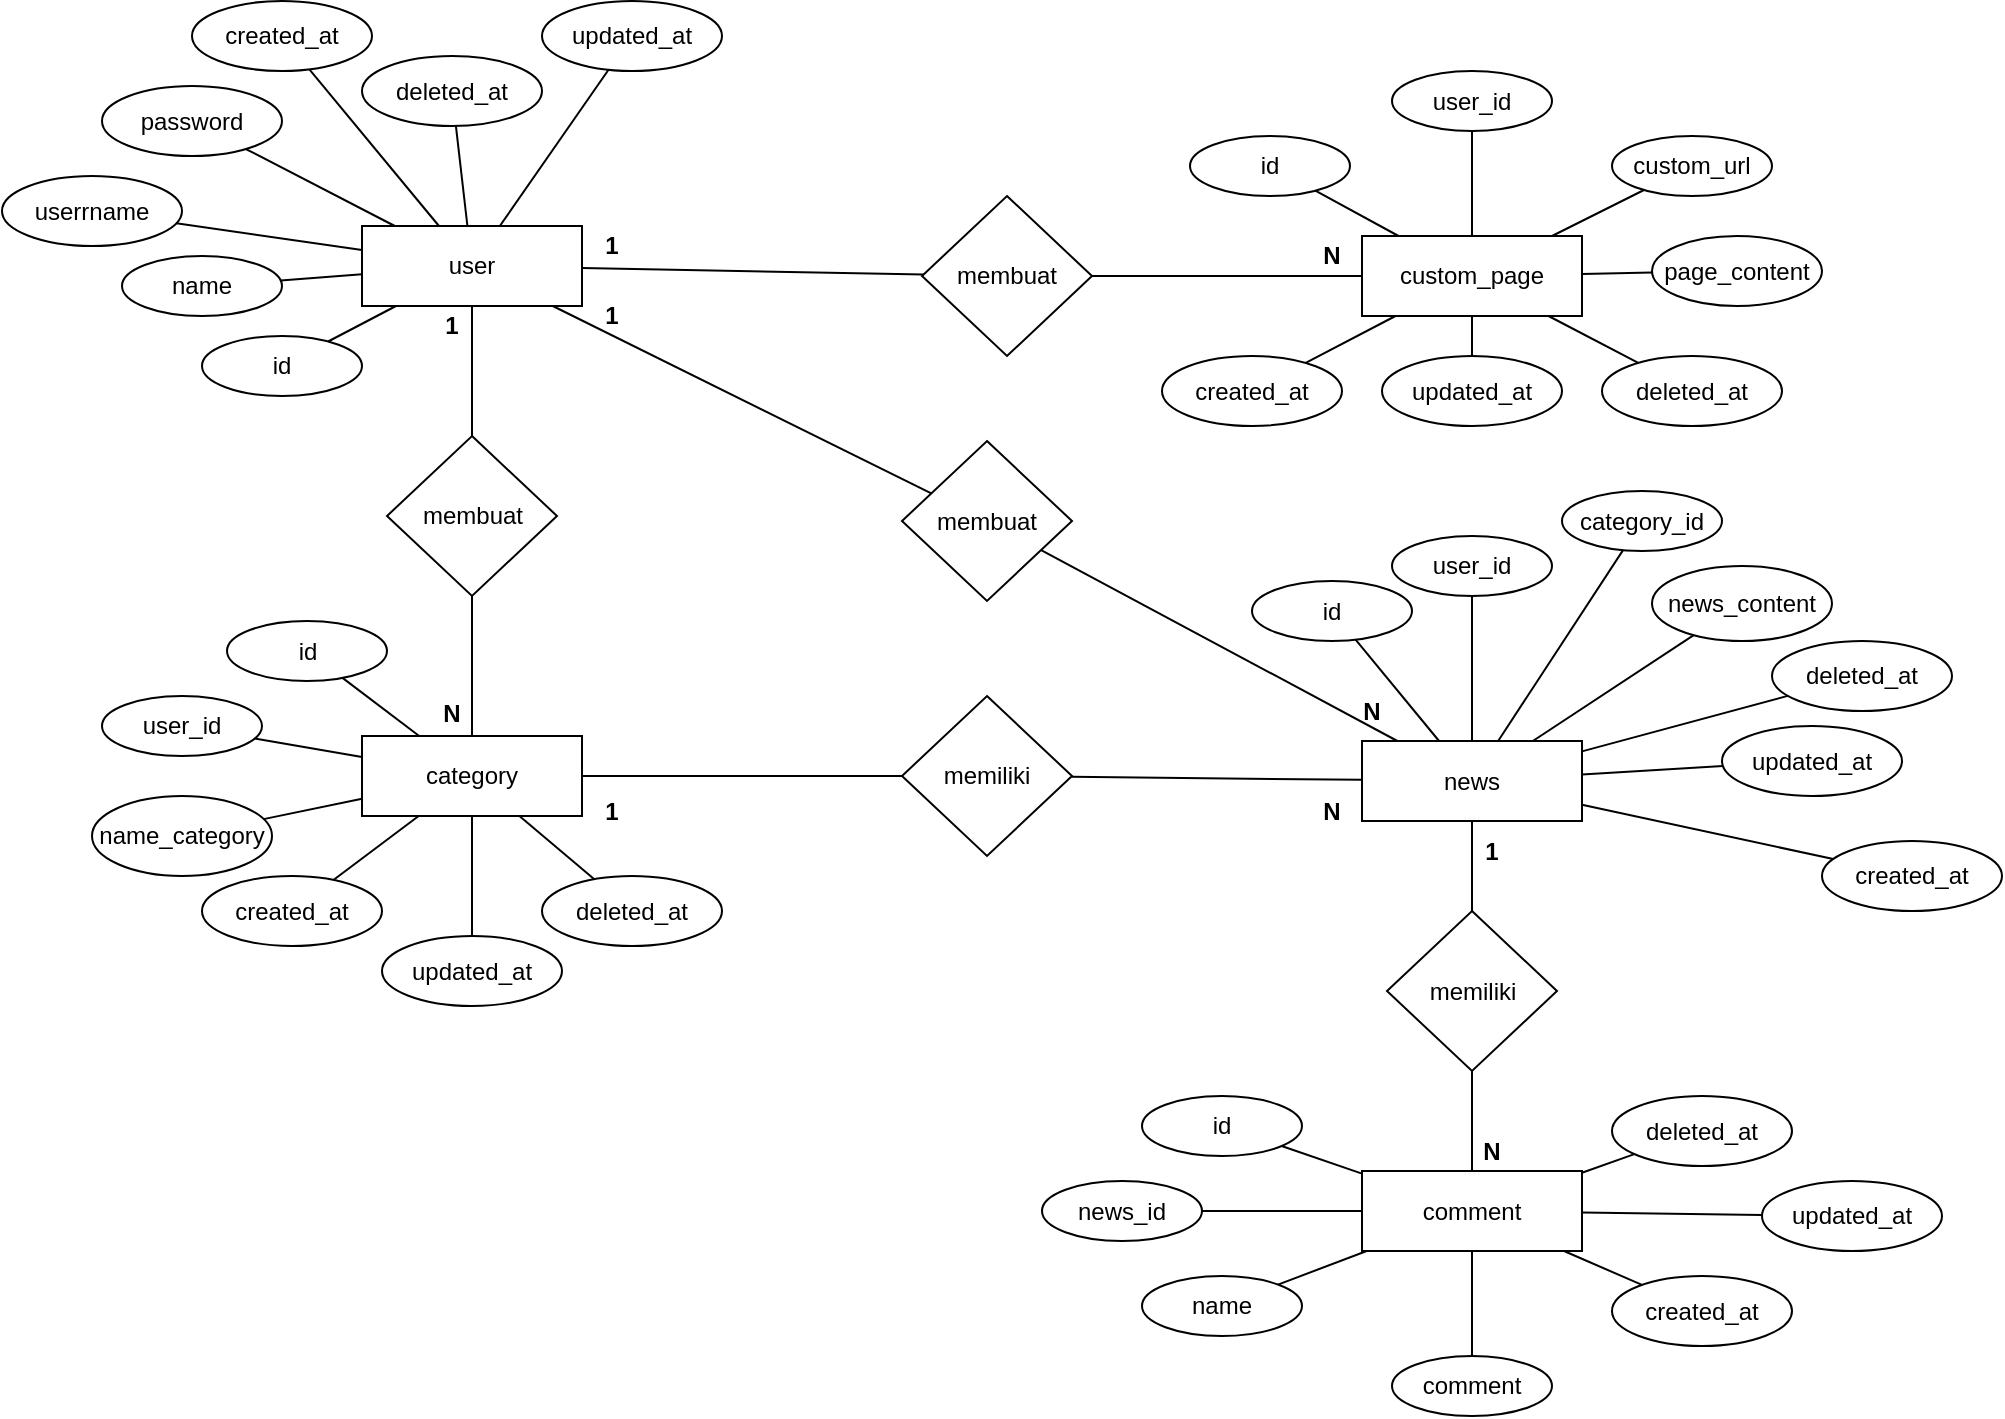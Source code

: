 <mxfile version="23.1.5" type="device">
  <diagram name="erd" id="qu68V_Zikp43uzYfEWQi">
    <mxGraphModel dx="2117" dy="530" grid="1" gridSize="10" guides="1" tooltips="1" connect="1" arrows="1" fold="1" page="1" pageScale="1" pageWidth="827" pageHeight="1169" math="0" shadow="0">
      <root>
        <mxCell id="0" />
        <mxCell id="1" parent="0" />
        <mxCell id="XoZBVnsjFnfJr2ByRYeR-1" value="user" style="rounded=0;whiteSpace=wrap;html=1;" parent="1" vertex="1">
          <mxGeometry x="80" y="175" width="110" height="40" as="geometry" />
        </mxCell>
        <mxCell id="XoZBVnsjFnfJr2ByRYeR-2" value="id" style="ellipse;whiteSpace=wrap;html=1;" parent="1" vertex="1">
          <mxGeometry y="230" width="80" height="30" as="geometry" />
        </mxCell>
        <mxCell id="XoZBVnsjFnfJr2ByRYeR-3" value="name" style="ellipse;whiteSpace=wrap;html=1;" parent="1" vertex="1">
          <mxGeometry x="-40" y="190" width="80" height="30" as="geometry" />
        </mxCell>
        <mxCell id="XoZBVnsjFnfJr2ByRYeR-4" value="userrname" style="ellipse;whiteSpace=wrap;html=1;" parent="1" vertex="1">
          <mxGeometry x="-100" y="150" width="90" height="35" as="geometry" />
        </mxCell>
        <mxCell id="XoZBVnsjFnfJr2ByRYeR-6" value="password" style="ellipse;whiteSpace=wrap;html=1;" parent="1" vertex="1">
          <mxGeometry x="-50" y="105" width="90" height="35" as="geometry" />
        </mxCell>
        <mxCell id="XoZBVnsjFnfJr2ByRYeR-7" value="created_at" style="ellipse;whiteSpace=wrap;html=1;" parent="1" vertex="1">
          <mxGeometry x="-5" y="62.5" width="90" height="35" as="geometry" />
        </mxCell>
        <mxCell id="XoZBVnsjFnfJr2ByRYeR-8" value="deleted_at" style="ellipse;whiteSpace=wrap;html=1;" parent="1" vertex="1">
          <mxGeometry x="80" y="90" width="90" height="35" as="geometry" />
        </mxCell>
        <mxCell id="XoZBVnsjFnfJr2ByRYeR-9" value="updated_at" style="ellipse;whiteSpace=wrap;html=1;" parent="1" vertex="1">
          <mxGeometry x="170" y="62.5" width="90" height="35" as="geometry" />
        </mxCell>
        <mxCell id="XoZBVnsjFnfJr2ByRYeR-10" value="" style="endArrow=none;html=1;rounded=0;" parent="1" source="XoZBVnsjFnfJr2ByRYeR-7" target="XoZBVnsjFnfJr2ByRYeR-1" edge="1">
          <mxGeometry width="50" height="50" relative="1" as="geometry">
            <mxPoint x="130" y="310" as="sourcePoint" />
            <mxPoint x="180" y="260" as="targetPoint" />
          </mxGeometry>
        </mxCell>
        <mxCell id="XoZBVnsjFnfJr2ByRYeR-11" value="" style="endArrow=none;html=1;rounded=0;" parent="1" source="XoZBVnsjFnfJr2ByRYeR-2" target="XoZBVnsjFnfJr2ByRYeR-1" edge="1">
          <mxGeometry width="50" height="50" relative="1" as="geometry">
            <mxPoint x="79" y="224" as="sourcePoint" />
            <mxPoint x="110" y="216" as="targetPoint" />
          </mxGeometry>
        </mxCell>
        <mxCell id="XoZBVnsjFnfJr2ByRYeR-12" value="" style="endArrow=none;html=1;rounded=0;" parent="1" source="XoZBVnsjFnfJr2ByRYeR-3" target="XoZBVnsjFnfJr2ByRYeR-1" edge="1">
          <mxGeometry width="50" height="50" relative="1" as="geometry">
            <mxPoint x="71" y="174" as="sourcePoint" />
            <mxPoint x="110" y="186" as="targetPoint" />
          </mxGeometry>
        </mxCell>
        <mxCell id="XoZBVnsjFnfJr2ByRYeR-13" value="" style="endArrow=none;html=1;rounded=0;" parent="1" source="XoZBVnsjFnfJr2ByRYeR-4" target="XoZBVnsjFnfJr2ByRYeR-1" edge="1">
          <mxGeometry width="50" height="50" relative="1" as="geometry">
            <mxPoint x="84" y="119" as="sourcePoint" />
            <mxPoint x="146" y="183" as="targetPoint" />
          </mxGeometry>
        </mxCell>
        <mxCell id="XoZBVnsjFnfJr2ByRYeR-14" value="" style="endArrow=none;html=1;rounded=0;" parent="1" source="XoZBVnsjFnfJr2ByRYeR-6" target="XoZBVnsjFnfJr2ByRYeR-1" edge="1">
          <mxGeometry width="50" height="50" relative="1" as="geometry">
            <mxPoint x="165" y="75" as="sourcePoint" />
            <mxPoint x="165" y="183" as="targetPoint" />
          </mxGeometry>
        </mxCell>
        <mxCell id="XoZBVnsjFnfJr2ByRYeR-15" value="" style="endArrow=none;html=1;rounded=0;" parent="1" source="XoZBVnsjFnfJr2ByRYeR-8" target="XoZBVnsjFnfJr2ByRYeR-1" edge="1">
          <mxGeometry width="50" height="50" relative="1" as="geometry">
            <mxPoint x="248" y="124" as="sourcePoint" />
            <mxPoint x="186" y="183" as="targetPoint" />
          </mxGeometry>
        </mxCell>
        <mxCell id="XoZBVnsjFnfJr2ByRYeR-16" value="" style="endArrow=none;html=1;rounded=0;" parent="1" source="XoZBVnsjFnfJr2ByRYeR-9" target="XoZBVnsjFnfJr2ByRYeR-1" edge="1">
          <mxGeometry width="50" height="50" relative="1" as="geometry">
            <mxPoint x="258" y="134" as="sourcePoint" />
            <mxPoint x="196" y="193" as="targetPoint" />
          </mxGeometry>
        </mxCell>
        <mxCell id="XoZBVnsjFnfJr2ByRYeR-18" value="membuat" style="rhombus;whiteSpace=wrap;html=1;" parent="1" vertex="1">
          <mxGeometry x="92.5" y="280" width="85" height="80" as="geometry" />
        </mxCell>
        <mxCell id="XoZBVnsjFnfJr2ByRYeR-19" value="category" style="rounded=0;whiteSpace=wrap;html=1;" parent="1" vertex="1">
          <mxGeometry x="80" y="430" width="110" height="40" as="geometry" />
        </mxCell>
        <mxCell id="XoZBVnsjFnfJr2ByRYeR-26" value="membuat" style="rhombus;whiteSpace=wrap;html=1;" parent="1" vertex="1">
          <mxGeometry x="360" y="160" width="85" height="80" as="geometry" />
        </mxCell>
        <mxCell id="XoZBVnsjFnfJr2ByRYeR-27" value="custom_page" style="rounded=0;whiteSpace=wrap;html=1;" parent="1" vertex="1">
          <mxGeometry x="580" y="180" width="110" height="40" as="geometry" />
        </mxCell>
        <mxCell id="XoZBVnsjFnfJr2ByRYeR-30" value="&lt;div&gt;news&lt;/div&gt;" style="rounded=0;whiteSpace=wrap;html=1;" parent="1" vertex="1">
          <mxGeometry x="580" y="432.5" width="110" height="40" as="geometry" />
        </mxCell>
        <mxCell id="XoZBVnsjFnfJr2ByRYeR-32" value="memiliki" style="rhombus;whiteSpace=wrap;html=1;" parent="1" vertex="1">
          <mxGeometry x="350" y="410" width="85" height="80" as="geometry" />
        </mxCell>
        <mxCell id="XoZBVnsjFnfJr2ByRYeR-35" value="membuat" style="rhombus;whiteSpace=wrap;html=1;" parent="1" vertex="1">
          <mxGeometry x="350" y="282.5" width="85" height="80" as="geometry" />
        </mxCell>
        <mxCell id="XoZBVnsjFnfJr2ByRYeR-37" value="" style="endArrow=none;html=1;rounded=0;" parent="1" source="XoZBVnsjFnfJr2ByRYeR-1" target="XoZBVnsjFnfJr2ByRYeR-26" edge="1">
          <mxGeometry width="50" height="50" relative="1" as="geometry">
            <mxPoint x="290" y="320" as="sourcePoint" />
            <mxPoint x="340" y="270" as="targetPoint" />
          </mxGeometry>
        </mxCell>
        <mxCell id="XoZBVnsjFnfJr2ByRYeR-38" value="" style="endArrow=none;html=1;rounded=0;" parent="1" source="XoZBVnsjFnfJr2ByRYeR-27" target="XoZBVnsjFnfJr2ByRYeR-26" edge="1">
          <mxGeometry width="50" height="50" relative="1" as="geometry">
            <mxPoint x="320" y="210" as="sourcePoint" />
            <mxPoint x="485" y="200" as="targetPoint" />
          </mxGeometry>
        </mxCell>
        <mxCell id="XoZBVnsjFnfJr2ByRYeR-39" value="" style="endArrow=none;html=1;rounded=0;" parent="1" source="XoZBVnsjFnfJr2ByRYeR-35" target="XoZBVnsjFnfJr2ByRYeR-1" edge="1">
          <mxGeometry width="50" height="50" relative="1" as="geometry">
            <mxPoint x="470" y="205" as="sourcePoint" />
            <mxPoint x="375" y="205" as="targetPoint" />
          </mxGeometry>
        </mxCell>
        <mxCell id="XoZBVnsjFnfJr2ByRYeR-40" value="" style="endArrow=none;html=1;rounded=0;" parent="1" source="XoZBVnsjFnfJr2ByRYeR-35" target="XoZBVnsjFnfJr2ByRYeR-30" edge="1">
          <mxGeometry width="50" height="50" relative="1" as="geometry">
            <mxPoint x="308" y="313" as="sourcePoint" />
            <mxPoint x="175" y="225" as="targetPoint" />
          </mxGeometry>
        </mxCell>
        <mxCell id="XoZBVnsjFnfJr2ByRYeR-41" value="" style="endArrow=none;html=1;rounded=0;" parent="1" source="XoZBVnsjFnfJr2ByRYeR-1" target="XoZBVnsjFnfJr2ByRYeR-18" edge="1">
          <mxGeometry width="50" height="50" relative="1" as="geometry">
            <mxPoint x="357" y="347" as="sourcePoint" />
            <mxPoint x="495" y="440" as="targetPoint" />
          </mxGeometry>
        </mxCell>
        <mxCell id="XoZBVnsjFnfJr2ByRYeR-42" value="" style="endArrow=none;html=1;rounded=0;" parent="1" source="XoZBVnsjFnfJr2ByRYeR-19" target="XoZBVnsjFnfJr2ByRYeR-18" edge="1">
          <mxGeometry width="50" height="50" relative="1" as="geometry">
            <mxPoint x="145" y="225" as="sourcePoint" />
            <mxPoint x="145" y="290" as="targetPoint" />
          </mxGeometry>
        </mxCell>
        <mxCell id="XoZBVnsjFnfJr2ByRYeR-43" value="" style="endArrow=none;html=1;rounded=0;" parent="1" source="XoZBVnsjFnfJr2ByRYeR-19" target="XoZBVnsjFnfJr2ByRYeR-32" edge="1">
          <mxGeometry width="50" height="50" relative="1" as="geometry">
            <mxPoint x="145" y="440" as="sourcePoint" />
            <mxPoint x="145" y="370" as="targetPoint" />
          </mxGeometry>
        </mxCell>
        <mxCell id="XoZBVnsjFnfJr2ByRYeR-44" value="" style="endArrow=none;html=1;rounded=0;" parent="1" source="XoZBVnsjFnfJr2ByRYeR-30" target="XoZBVnsjFnfJr2ByRYeR-32" edge="1">
          <mxGeometry width="50" height="50" relative="1" as="geometry">
            <mxPoint x="300" y="462.5" as="sourcePoint" />
            <mxPoint x="465" y="452.5" as="targetPoint" />
          </mxGeometry>
        </mxCell>
        <mxCell id="XoZBVnsjFnfJr2ByRYeR-45" value="created_at" style="ellipse;whiteSpace=wrap;html=1;" parent="1" vertex="1">
          <mxGeometry x="480" y="240" width="90" height="35" as="geometry" />
        </mxCell>
        <mxCell id="XoZBVnsjFnfJr2ByRYeR-46" value="created_at" style="ellipse;whiteSpace=wrap;html=1;" parent="1" vertex="1">
          <mxGeometry y="500" width="90" height="35" as="geometry" />
        </mxCell>
        <mxCell id="XoZBVnsjFnfJr2ByRYeR-47" value="created_at" style="ellipse;whiteSpace=wrap;html=1;" parent="1" vertex="1">
          <mxGeometry x="810" y="482.5" width="90" height="35" as="geometry" />
        </mxCell>
        <mxCell id="XoZBVnsjFnfJr2ByRYeR-48" value="deleted_at" style="ellipse;whiteSpace=wrap;html=1;" parent="1" vertex="1">
          <mxGeometry x="170" y="500" width="90" height="35" as="geometry" />
        </mxCell>
        <mxCell id="XoZBVnsjFnfJr2ByRYeR-49" value="updated_at" style="ellipse;whiteSpace=wrap;html=1;" parent="1" vertex="1">
          <mxGeometry x="90" y="530" width="90" height="35" as="geometry" />
        </mxCell>
        <mxCell id="XoZBVnsjFnfJr2ByRYeR-50" value="deleted_at" style="ellipse;whiteSpace=wrap;html=1;" parent="1" vertex="1">
          <mxGeometry x="785" y="382.5" width="90" height="35" as="geometry" />
        </mxCell>
        <mxCell id="XoZBVnsjFnfJr2ByRYeR-51" value="updated_at" style="ellipse;whiteSpace=wrap;html=1;" parent="1" vertex="1">
          <mxGeometry x="760" y="425" width="90" height="35" as="geometry" />
        </mxCell>
        <mxCell id="XoZBVnsjFnfJr2ByRYeR-52" value="deleted_at" style="ellipse;whiteSpace=wrap;html=1;" parent="1" vertex="1">
          <mxGeometry x="700" y="240" width="90" height="35" as="geometry" />
        </mxCell>
        <mxCell id="XoZBVnsjFnfJr2ByRYeR-53" value="updated_at" style="ellipse;whiteSpace=wrap;html=1;" parent="1" vertex="1">
          <mxGeometry x="590" y="240" width="90" height="35" as="geometry" />
        </mxCell>
        <mxCell id="XoZBVnsjFnfJr2ByRYeR-54" value="name_category" style="ellipse;whiteSpace=wrap;html=1;" parent="1" vertex="1">
          <mxGeometry x="-55" y="460" width="90" height="40" as="geometry" />
        </mxCell>
        <mxCell id="XoZBVnsjFnfJr2ByRYeR-55" value="id" style="ellipse;whiteSpace=wrap;html=1;" parent="1" vertex="1">
          <mxGeometry x="12.5" y="372.5" width="80" height="30" as="geometry" />
        </mxCell>
        <mxCell id="XoZBVnsjFnfJr2ByRYeR-57" value="user_id" style="ellipse;whiteSpace=wrap;html=1;" parent="1" vertex="1">
          <mxGeometry x="-50" y="410" width="80" height="30" as="geometry" />
        </mxCell>
        <mxCell id="XoZBVnsjFnfJr2ByRYeR-58" value="" style="endArrow=none;html=1;rounded=0;" parent="1" source="XoZBVnsjFnfJr2ByRYeR-19" target="XoZBVnsjFnfJr2ByRYeR-55" edge="1">
          <mxGeometry width="50" height="50" relative="1" as="geometry">
            <mxPoint x="145" y="440" as="sourcePoint" />
            <mxPoint x="145" y="370" as="targetPoint" />
          </mxGeometry>
        </mxCell>
        <mxCell id="XoZBVnsjFnfJr2ByRYeR-59" value="" style="endArrow=none;html=1;rounded=0;" parent="1" source="XoZBVnsjFnfJr2ByRYeR-19" target="XoZBVnsjFnfJr2ByRYeR-57" edge="1">
          <mxGeometry width="50" height="50" relative="1" as="geometry">
            <mxPoint x="119" y="440" as="sourcePoint" />
            <mxPoint x="80" y="411" as="targetPoint" />
          </mxGeometry>
        </mxCell>
        <mxCell id="XoZBVnsjFnfJr2ByRYeR-60" value="" style="endArrow=none;html=1;rounded=0;" parent="1" source="XoZBVnsjFnfJr2ByRYeR-19" target="XoZBVnsjFnfJr2ByRYeR-54" edge="1">
          <mxGeometry width="50" height="50" relative="1" as="geometry">
            <mxPoint x="90" y="451" as="sourcePoint" />
            <mxPoint x="36" y="441" as="targetPoint" />
          </mxGeometry>
        </mxCell>
        <mxCell id="XoZBVnsjFnfJr2ByRYeR-61" value="" style="endArrow=none;html=1;rounded=0;" parent="1" source="XoZBVnsjFnfJr2ByRYeR-19" target="XoZBVnsjFnfJr2ByRYeR-46" edge="1">
          <mxGeometry width="50" height="50" relative="1" as="geometry">
            <mxPoint x="90" y="471" as="sourcePoint" />
            <mxPoint x="41" y="482" as="targetPoint" />
          </mxGeometry>
        </mxCell>
        <mxCell id="XoZBVnsjFnfJr2ByRYeR-62" value="" style="endArrow=none;html=1;rounded=0;" parent="1" source="XoZBVnsjFnfJr2ByRYeR-19" target="XoZBVnsjFnfJr2ByRYeR-49" edge="1">
          <mxGeometry width="50" height="50" relative="1" as="geometry">
            <mxPoint x="124" y="480" as="sourcePoint" />
            <mxPoint x="80" y="521" as="targetPoint" />
          </mxGeometry>
        </mxCell>
        <mxCell id="XoZBVnsjFnfJr2ByRYeR-63" value="" style="endArrow=none;html=1;rounded=0;" parent="1" source="XoZBVnsjFnfJr2ByRYeR-19" target="XoZBVnsjFnfJr2ByRYeR-48" edge="1">
          <mxGeometry width="50" height="50" relative="1" as="geometry">
            <mxPoint x="145" y="480" as="sourcePoint" />
            <mxPoint x="145" y="560" as="targetPoint" />
          </mxGeometry>
        </mxCell>
        <mxCell id="XoZBVnsjFnfJr2ByRYeR-64" value="id" style="ellipse;whiteSpace=wrap;html=1;" parent="1" vertex="1">
          <mxGeometry x="525" y="352.5" width="80" height="30" as="geometry" />
        </mxCell>
        <mxCell id="XoZBVnsjFnfJr2ByRYeR-65" value="user_id" style="ellipse;whiteSpace=wrap;html=1;" parent="1" vertex="1">
          <mxGeometry x="595" y="330" width="80" height="30" as="geometry" />
        </mxCell>
        <mxCell id="XoZBVnsjFnfJr2ByRYeR-67" value="category_id" style="ellipse;whiteSpace=wrap;html=1;" parent="1" vertex="1">
          <mxGeometry x="680" y="307.5" width="80" height="30" as="geometry" />
        </mxCell>
        <mxCell id="XoZBVnsjFnfJr2ByRYeR-68" value="news_content" style="ellipse;whiteSpace=wrap;html=1;" parent="1" vertex="1">
          <mxGeometry x="725" y="345" width="90" height="37.5" as="geometry" />
        </mxCell>
        <mxCell id="XoZBVnsjFnfJr2ByRYeR-69" value="" style="endArrow=none;html=1;rounded=0;" parent="1" source="XoZBVnsjFnfJr2ByRYeR-64" target="XoZBVnsjFnfJr2ByRYeR-30" edge="1">
          <mxGeometry width="50" height="50" relative="1" as="geometry">
            <mxPoint x="457" y="349.5" as="sourcePoint" />
            <mxPoint x="595" y="442.5" as="targetPoint" />
          </mxGeometry>
        </mxCell>
        <mxCell id="XoZBVnsjFnfJr2ByRYeR-70" value="" style="endArrow=none;html=1;rounded=0;" parent="1" source="XoZBVnsjFnfJr2ByRYeR-65" target="XoZBVnsjFnfJr2ByRYeR-30" edge="1">
          <mxGeometry width="50" height="50" relative="1" as="geometry">
            <mxPoint x="608" y="392.5" as="sourcePoint" />
            <mxPoint x="620" y="442.5" as="targetPoint" />
          </mxGeometry>
        </mxCell>
        <mxCell id="XoZBVnsjFnfJr2ByRYeR-71" value="" style="endArrow=none;html=1;rounded=0;" parent="1" source="XoZBVnsjFnfJr2ByRYeR-67" target="XoZBVnsjFnfJr2ByRYeR-30" edge="1">
          <mxGeometry width="50" height="50" relative="1" as="geometry">
            <mxPoint x="688" y="384.5" as="sourcePoint" />
            <mxPoint x="641" y="442.5" as="targetPoint" />
          </mxGeometry>
        </mxCell>
        <mxCell id="XoZBVnsjFnfJr2ByRYeR-72" value="" style="endArrow=none;html=1;rounded=0;" parent="1" source="XoZBVnsjFnfJr2ByRYeR-68" target="XoZBVnsjFnfJr2ByRYeR-30" edge="1">
          <mxGeometry width="50" height="50" relative="1" as="geometry">
            <mxPoint x="729" y="418.5" as="sourcePoint" />
            <mxPoint x="672" y="442.5" as="targetPoint" />
          </mxGeometry>
        </mxCell>
        <mxCell id="XoZBVnsjFnfJr2ByRYeR-73" value="" style="endArrow=none;html=1;rounded=0;" parent="1" source="XoZBVnsjFnfJr2ByRYeR-50" target="XoZBVnsjFnfJr2ByRYeR-30" edge="1">
          <mxGeometry width="50" height="50" relative="1" as="geometry">
            <mxPoint x="710" y="462.5" as="sourcePoint" />
            <mxPoint x="680" y="462.5" as="targetPoint" />
          </mxGeometry>
        </mxCell>
        <mxCell id="XoZBVnsjFnfJr2ByRYeR-74" value="" style="endArrow=none;html=1;rounded=0;" parent="1" source="XoZBVnsjFnfJr2ByRYeR-51" target="XoZBVnsjFnfJr2ByRYeR-30" edge="1">
          <mxGeometry width="50" height="50" relative="1" as="geometry">
            <mxPoint x="728" y="516.5" as="sourcePoint" />
            <mxPoint x="664" y="482.5" as="targetPoint" />
          </mxGeometry>
        </mxCell>
        <mxCell id="XoZBVnsjFnfJr2ByRYeR-75" value="" style="endArrow=none;html=1;rounded=0;" parent="1" source="XoZBVnsjFnfJr2ByRYeR-47" target="XoZBVnsjFnfJr2ByRYeR-30" edge="1">
          <mxGeometry width="50" height="50" relative="1" as="geometry">
            <mxPoint x="632" y="512.5" as="sourcePoint" />
            <mxPoint x="628" y="482.5" as="targetPoint" />
          </mxGeometry>
        </mxCell>
        <mxCell id="XoZBVnsjFnfJr2ByRYeR-76" value="" style="endArrow=none;html=1;rounded=0;" parent="1" source="XoZBVnsjFnfJr2ByRYeR-27" target="XoZBVnsjFnfJr2ByRYeR-45" edge="1">
          <mxGeometry width="50" height="50" relative="1" as="geometry">
            <mxPoint x="590" y="210" as="sourcePoint" />
            <mxPoint x="495" y="210" as="targetPoint" />
          </mxGeometry>
        </mxCell>
        <mxCell id="XoZBVnsjFnfJr2ByRYeR-77" value="" style="endArrow=none;html=1;rounded=0;" parent="1" source="XoZBVnsjFnfJr2ByRYeR-27" target="XoZBVnsjFnfJr2ByRYeR-53" edge="1">
          <mxGeometry width="50" height="50" relative="1" as="geometry">
            <mxPoint x="607" y="230" as="sourcePoint" />
            <mxPoint x="562" y="254" as="targetPoint" />
          </mxGeometry>
        </mxCell>
        <mxCell id="XoZBVnsjFnfJr2ByRYeR-78" value="" style="endArrow=none;html=1;rounded=0;" parent="1" source="XoZBVnsjFnfJr2ByRYeR-27" target="XoZBVnsjFnfJr2ByRYeR-52" edge="1">
          <mxGeometry width="50" height="50" relative="1" as="geometry">
            <mxPoint x="645" y="230" as="sourcePoint" />
            <mxPoint x="645" y="250" as="targetPoint" />
          </mxGeometry>
        </mxCell>
        <mxCell id="XoZBVnsjFnfJr2ByRYeR-80" value="id" style="ellipse;whiteSpace=wrap;html=1;" parent="1" vertex="1">
          <mxGeometry x="494" y="130" width="80" height="30" as="geometry" />
        </mxCell>
        <mxCell id="XoZBVnsjFnfJr2ByRYeR-81" value="user_id" style="ellipse;whiteSpace=wrap;html=1;" parent="1" vertex="1">
          <mxGeometry x="595" y="97.5" width="80" height="30" as="geometry" />
        </mxCell>
        <mxCell id="XoZBVnsjFnfJr2ByRYeR-82" value="custom_url" style="ellipse;whiteSpace=wrap;html=1;" parent="1" vertex="1">
          <mxGeometry x="705" y="130" width="80" height="30" as="geometry" />
        </mxCell>
        <mxCell id="XoZBVnsjFnfJr2ByRYeR-83" value="page_content" style="ellipse;whiteSpace=wrap;html=1;" parent="1" vertex="1">
          <mxGeometry x="725" y="180" width="85" height="35" as="geometry" />
        </mxCell>
        <mxCell id="XoZBVnsjFnfJr2ByRYeR-84" value="" style="endArrow=none;html=1;rounded=0;" parent="1" source="XoZBVnsjFnfJr2ByRYeR-27" target="XoZBVnsjFnfJr2ByRYeR-80" edge="1">
          <mxGeometry width="50" height="50" relative="1" as="geometry">
            <mxPoint x="607" y="230" as="sourcePoint" />
            <mxPoint x="562" y="254" as="targetPoint" />
          </mxGeometry>
        </mxCell>
        <mxCell id="XoZBVnsjFnfJr2ByRYeR-85" value="" style="endArrow=none;html=1;rounded=0;" parent="1" source="XoZBVnsjFnfJr2ByRYeR-27" target="XoZBVnsjFnfJr2ByRYeR-81" edge="1">
          <mxGeometry width="50" height="50" relative="1" as="geometry">
            <mxPoint x="608" y="190" as="sourcePoint" />
            <mxPoint x="567" y="167" as="targetPoint" />
          </mxGeometry>
        </mxCell>
        <mxCell id="XoZBVnsjFnfJr2ByRYeR-86" value="" style="endArrow=none;html=1;rounded=0;" parent="1" source="XoZBVnsjFnfJr2ByRYeR-27" target="XoZBVnsjFnfJr2ByRYeR-82" edge="1">
          <mxGeometry width="50" height="50" relative="1" as="geometry">
            <mxPoint x="639" y="190" as="sourcePoint" />
            <mxPoint x="624" y="137" as="targetPoint" />
          </mxGeometry>
        </mxCell>
        <mxCell id="XoZBVnsjFnfJr2ByRYeR-87" value="" style="endArrow=none;html=1;rounded=0;" parent="1" source="XoZBVnsjFnfJr2ByRYeR-27" target="XoZBVnsjFnfJr2ByRYeR-83" edge="1">
          <mxGeometry width="50" height="50" relative="1" as="geometry">
            <mxPoint x="666" y="198" as="sourcePoint" />
            <mxPoint x="705" y="154" as="targetPoint" />
          </mxGeometry>
        </mxCell>
        <mxCell id="XoZBVnsjFnfJr2ByRYeR-88" value="&lt;b&gt;1&lt;/b&gt;" style="text;html=1;align=center;verticalAlign=middle;whiteSpace=wrap;rounded=0;" parent="1" vertex="1">
          <mxGeometry x="190" y="170" width="30" height="30" as="geometry" />
        </mxCell>
        <mxCell id="XoZBVnsjFnfJr2ByRYeR-90" value="&lt;b&gt;N&lt;/b&gt;" style="text;html=1;align=center;verticalAlign=middle;whiteSpace=wrap;rounded=0;" parent="1" vertex="1">
          <mxGeometry x="550" y="175" width="30" height="30" as="geometry" />
        </mxCell>
        <mxCell id="XoZBVnsjFnfJr2ByRYeR-91" value="&lt;b&gt;1&lt;/b&gt;" style="text;html=1;align=center;verticalAlign=middle;whiteSpace=wrap;rounded=0;" parent="1" vertex="1">
          <mxGeometry x="190" y="205" width="30" height="30" as="geometry" />
        </mxCell>
        <mxCell id="XoZBVnsjFnfJr2ByRYeR-92" value="&lt;b&gt;N&lt;/b&gt;" style="text;html=1;align=center;verticalAlign=middle;whiteSpace=wrap;rounded=0;" parent="1" vertex="1">
          <mxGeometry x="570" y="402.5" width="30" height="30" as="geometry" />
        </mxCell>
        <mxCell id="XoZBVnsjFnfJr2ByRYeR-93" value="&lt;b&gt;1&lt;/b&gt;" style="text;html=1;align=center;verticalAlign=middle;whiteSpace=wrap;rounded=0;" parent="1" vertex="1">
          <mxGeometry x="110" y="210" width="30" height="30" as="geometry" />
        </mxCell>
        <mxCell id="XoZBVnsjFnfJr2ByRYeR-94" value="&lt;b&gt;N&lt;/b&gt;" style="text;html=1;align=center;verticalAlign=middle;whiteSpace=wrap;rounded=0;" parent="1" vertex="1">
          <mxGeometry x="110" y="403.75" width="30" height="30" as="geometry" />
        </mxCell>
        <mxCell id="XoZBVnsjFnfJr2ByRYeR-95" value="&lt;b&gt;1&lt;/b&gt;" style="text;html=1;align=center;verticalAlign=middle;whiteSpace=wrap;rounded=0;" parent="1" vertex="1">
          <mxGeometry x="190" y="452.5" width="30" height="30" as="geometry" />
        </mxCell>
        <mxCell id="XoZBVnsjFnfJr2ByRYeR-96" value="&lt;b&gt;N&lt;/b&gt;" style="text;html=1;align=center;verticalAlign=middle;whiteSpace=wrap;rounded=0;" parent="1" vertex="1">
          <mxGeometry x="550" y="452.5" width="30" height="30" as="geometry" />
        </mxCell>
        <mxCell id="8jwGkC7Xk14pmCewZu9K-1" value="&lt;div&gt;comment&lt;/div&gt;" style="rounded=0;whiteSpace=wrap;html=1;" vertex="1" parent="1">
          <mxGeometry x="580" y="647.5" width="110" height="40" as="geometry" />
        </mxCell>
        <mxCell id="8jwGkC7Xk14pmCewZu9K-2" value="created_at" style="ellipse;whiteSpace=wrap;html=1;" vertex="1" parent="1">
          <mxGeometry x="705" y="700" width="90" height="35" as="geometry" />
        </mxCell>
        <mxCell id="8jwGkC7Xk14pmCewZu9K-3" value="deleted_at" style="ellipse;whiteSpace=wrap;html=1;" vertex="1" parent="1">
          <mxGeometry x="705" y="610" width="90" height="35" as="geometry" />
        </mxCell>
        <mxCell id="8jwGkC7Xk14pmCewZu9K-4" value="updated_at" style="ellipse;whiteSpace=wrap;html=1;" vertex="1" parent="1">
          <mxGeometry x="780" y="652.5" width="90" height="35" as="geometry" />
        </mxCell>
        <mxCell id="8jwGkC7Xk14pmCewZu9K-5" value="memiliki" style="rhombus;whiteSpace=wrap;html=1;" vertex="1" parent="1">
          <mxGeometry x="592.5" y="517.5" width="85" height="80" as="geometry" />
        </mxCell>
        <mxCell id="8jwGkC7Xk14pmCewZu9K-7" value="" style="endArrow=none;html=1;rounded=0;" edge="1" parent="1" source="XoZBVnsjFnfJr2ByRYeR-30" target="8jwGkC7Xk14pmCewZu9K-5">
          <mxGeometry width="50" height="50" relative="1" as="geometry">
            <mxPoint x="430" y="670" as="sourcePoint" />
            <mxPoint x="480" y="620" as="targetPoint" />
          </mxGeometry>
        </mxCell>
        <mxCell id="8jwGkC7Xk14pmCewZu9K-8" value="" style="endArrow=none;html=1;rounded=0;" edge="1" parent="1" source="8jwGkC7Xk14pmCewZu9K-1" target="8jwGkC7Xk14pmCewZu9K-5">
          <mxGeometry width="50" height="50" relative="1" as="geometry">
            <mxPoint x="645" y="483" as="sourcePoint" />
            <mxPoint x="645" y="528" as="targetPoint" />
          </mxGeometry>
        </mxCell>
        <mxCell id="8jwGkC7Xk14pmCewZu9K-9" value="news_id" style="ellipse;whiteSpace=wrap;html=1;" vertex="1" parent="1">
          <mxGeometry x="420" y="652.5" width="80" height="30" as="geometry" />
        </mxCell>
        <mxCell id="8jwGkC7Xk14pmCewZu9K-10" value="id" style="ellipse;whiteSpace=wrap;html=1;" vertex="1" parent="1">
          <mxGeometry x="470" y="610" width="80" height="30" as="geometry" />
        </mxCell>
        <mxCell id="8jwGkC7Xk14pmCewZu9K-11" value="name" style="ellipse;whiteSpace=wrap;html=1;" vertex="1" parent="1">
          <mxGeometry x="470" y="700" width="80" height="30" as="geometry" />
        </mxCell>
        <mxCell id="8jwGkC7Xk14pmCewZu9K-13" value="comment" style="ellipse;whiteSpace=wrap;html=1;" vertex="1" parent="1">
          <mxGeometry x="595" y="740" width="80" height="30" as="geometry" />
        </mxCell>
        <mxCell id="8jwGkC7Xk14pmCewZu9K-14" value="" style="endArrow=none;html=1;rounded=0;" edge="1" parent="1" source="8jwGkC7Xk14pmCewZu9K-10" target="8jwGkC7Xk14pmCewZu9K-1">
          <mxGeometry width="50" height="50" relative="1" as="geometry">
            <mxPoint x="430" y="630" as="sourcePoint" />
            <mxPoint x="480" y="580" as="targetPoint" />
          </mxGeometry>
        </mxCell>
        <mxCell id="8jwGkC7Xk14pmCewZu9K-15" value="" style="endArrow=none;html=1;rounded=0;" edge="1" parent="1" source="8jwGkC7Xk14pmCewZu9K-9" target="8jwGkC7Xk14pmCewZu9K-1">
          <mxGeometry width="50" height="50" relative="1" as="geometry">
            <mxPoint x="550" y="645" as="sourcePoint" />
            <mxPoint x="590" y="659" as="targetPoint" />
          </mxGeometry>
        </mxCell>
        <mxCell id="8jwGkC7Xk14pmCewZu9K-16" value="" style="endArrow=none;html=1;rounded=0;" edge="1" parent="1" source="8jwGkC7Xk14pmCewZu9K-11" target="8jwGkC7Xk14pmCewZu9K-1">
          <mxGeometry width="50" height="50" relative="1" as="geometry">
            <mxPoint x="510" y="678" as="sourcePoint" />
            <mxPoint x="590" y="678" as="targetPoint" />
          </mxGeometry>
        </mxCell>
        <mxCell id="8jwGkC7Xk14pmCewZu9K-17" value="" style="endArrow=none;html=1;rounded=0;" edge="1" parent="1" source="8jwGkC7Xk14pmCewZu9K-13" target="8jwGkC7Xk14pmCewZu9K-1">
          <mxGeometry width="50" height="50" relative="1" as="geometry">
            <mxPoint x="548" y="714" as="sourcePoint" />
            <mxPoint x="592" y="698" as="targetPoint" />
          </mxGeometry>
        </mxCell>
        <mxCell id="8jwGkC7Xk14pmCewZu9K-18" value="" style="endArrow=none;html=1;rounded=0;" edge="1" parent="1" source="8jwGkC7Xk14pmCewZu9K-2" target="8jwGkC7Xk14pmCewZu9K-1">
          <mxGeometry width="50" height="50" relative="1" as="geometry">
            <mxPoint x="645" y="750" as="sourcePoint" />
            <mxPoint x="645" y="698" as="targetPoint" />
          </mxGeometry>
        </mxCell>
        <mxCell id="8jwGkC7Xk14pmCewZu9K-19" value="" style="endArrow=none;html=1;rounded=0;" edge="1" parent="1" source="8jwGkC7Xk14pmCewZu9K-4" target="8jwGkC7Xk14pmCewZu9K-1">
          <mxGeometry width="50" height="50" relative="1" as="geometry">
            <mxPoint x="730" y="714" as="sourcePoint" />
            <mxPoint x="691" y="698" as="targetPoint" />
          </mxGeometry>
        </mxCell>
        <mxCell id="8jwGkC7Xk14pmCewZu9K-20" value="" style="endArrow=none;html=1;rounded=0;" edge="1" parent="1" source="8jwGkC7Xk14pmCewZu9K-3" target="8jwGkC7Xk14pmCewZu9K-1">
          <mxGeometry width="50" height="50" relative="1" as="geometry">
            <mxPoint x="790" y="680" as="sourcePoint" />
            <mxPoint x="700" y="678" as="targetPoint" />
          </mxGeometry>
        </mxCell>
        <mxCell id="8jwGkC7Xk14pmCewZu9K-21" value="&lt;b&gt;1&lt;/b&gt;" style="text;html=1;align=center;verticalAlign=middle;whiteSpace=wrap;rounded=0;" vertex="1" parent="1">
          <mxGeometry x="630" y="472.5" width="30" height="30" as="geometry" />
        </mxCell>
        <mxCell id="8jwGkC7Xk14pmCewZu9K-22" value="&lt;b&gt;N&lt;/b&gt;" style="text;html=1;align=center;verticalAlign=middle;whiteSpace=wrap;rounded=0;" vertex="1" parent="1">
          <mxGeometry x="630" y="622.5" width="30" height="30" as="geometry" />
        </mxCell>
      </root>
    </mxGraphModel>
  </diagram>
</mxfile>
